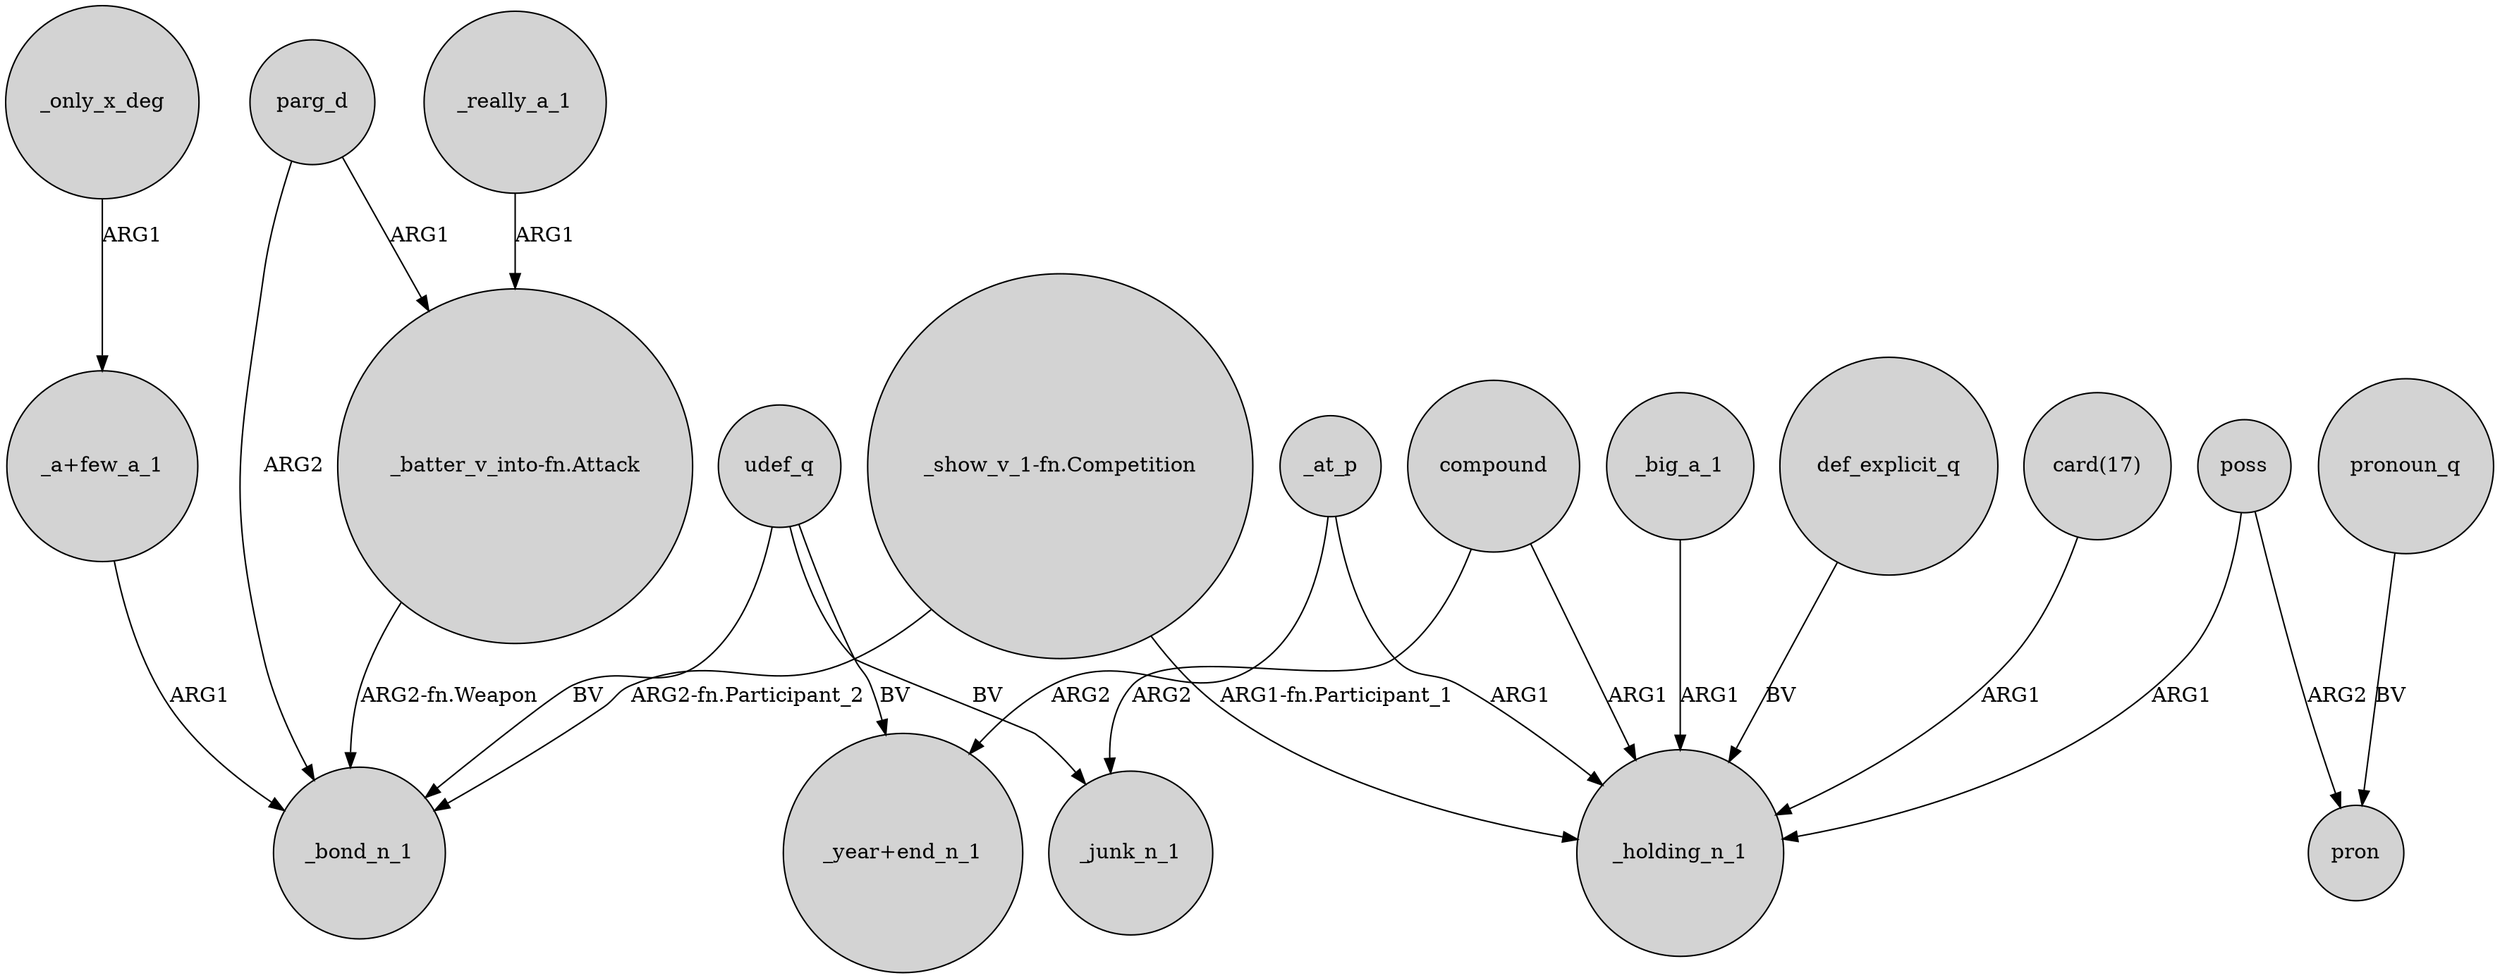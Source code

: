 digraph {
	node [shape=circle style=filled]
	_only_x_deg -> "_a+few_a_1" [label=ARG1]
	parg_d -> _bond_n_1 [label=ARG2]
	udef_q -> _bond_n_1 [label=BV]
	_really_a_1 -> "_batter_v_into-fn.Attack" [label=ARG1]
	udef_q -> "_year+end_n_1" [label=BV]
	_at_p -> _holding_n_1 [label=ARG1]
	compound -> _holding_n_1 [label=ARG1]
	"card(17)" -> _holding_n_1 [label=ARG1]
	compound -> _junk_n_1 [label=ARG2]
	parg_d -> "_batter_v_into-fn.Attack" [label=ARG1]
	_big_a_1 -> _holding_n_1 [label=ARG1]
	"_a+few_a_1" -> _bond_n_1 [label=ARG1]
	"_show_v_1-fn.Competition" -> _bond_n_1 [label="ARG2-fn.Participant_2"]
	pronoun_q -> pron [label=BV]
	poss -> pron [label=ARG2]
	_at_p -> "_year+end_n_1" [label=ARG2]
	def_explicit_q -> _holding_n_1 [label=BV]
	poss -> _holding_n_1 [label=ARG1]
	udef_q -> _junk_n_1 [label=BV]
	"_batter_v_into-fn.Attack" -> _bond_n_1 [label="ARG2-fn.Weapon"]
	"_show_v_1-fn.Competition" -> _holding_n_1 [label="ARG1-fn.Participant_1"]
}
